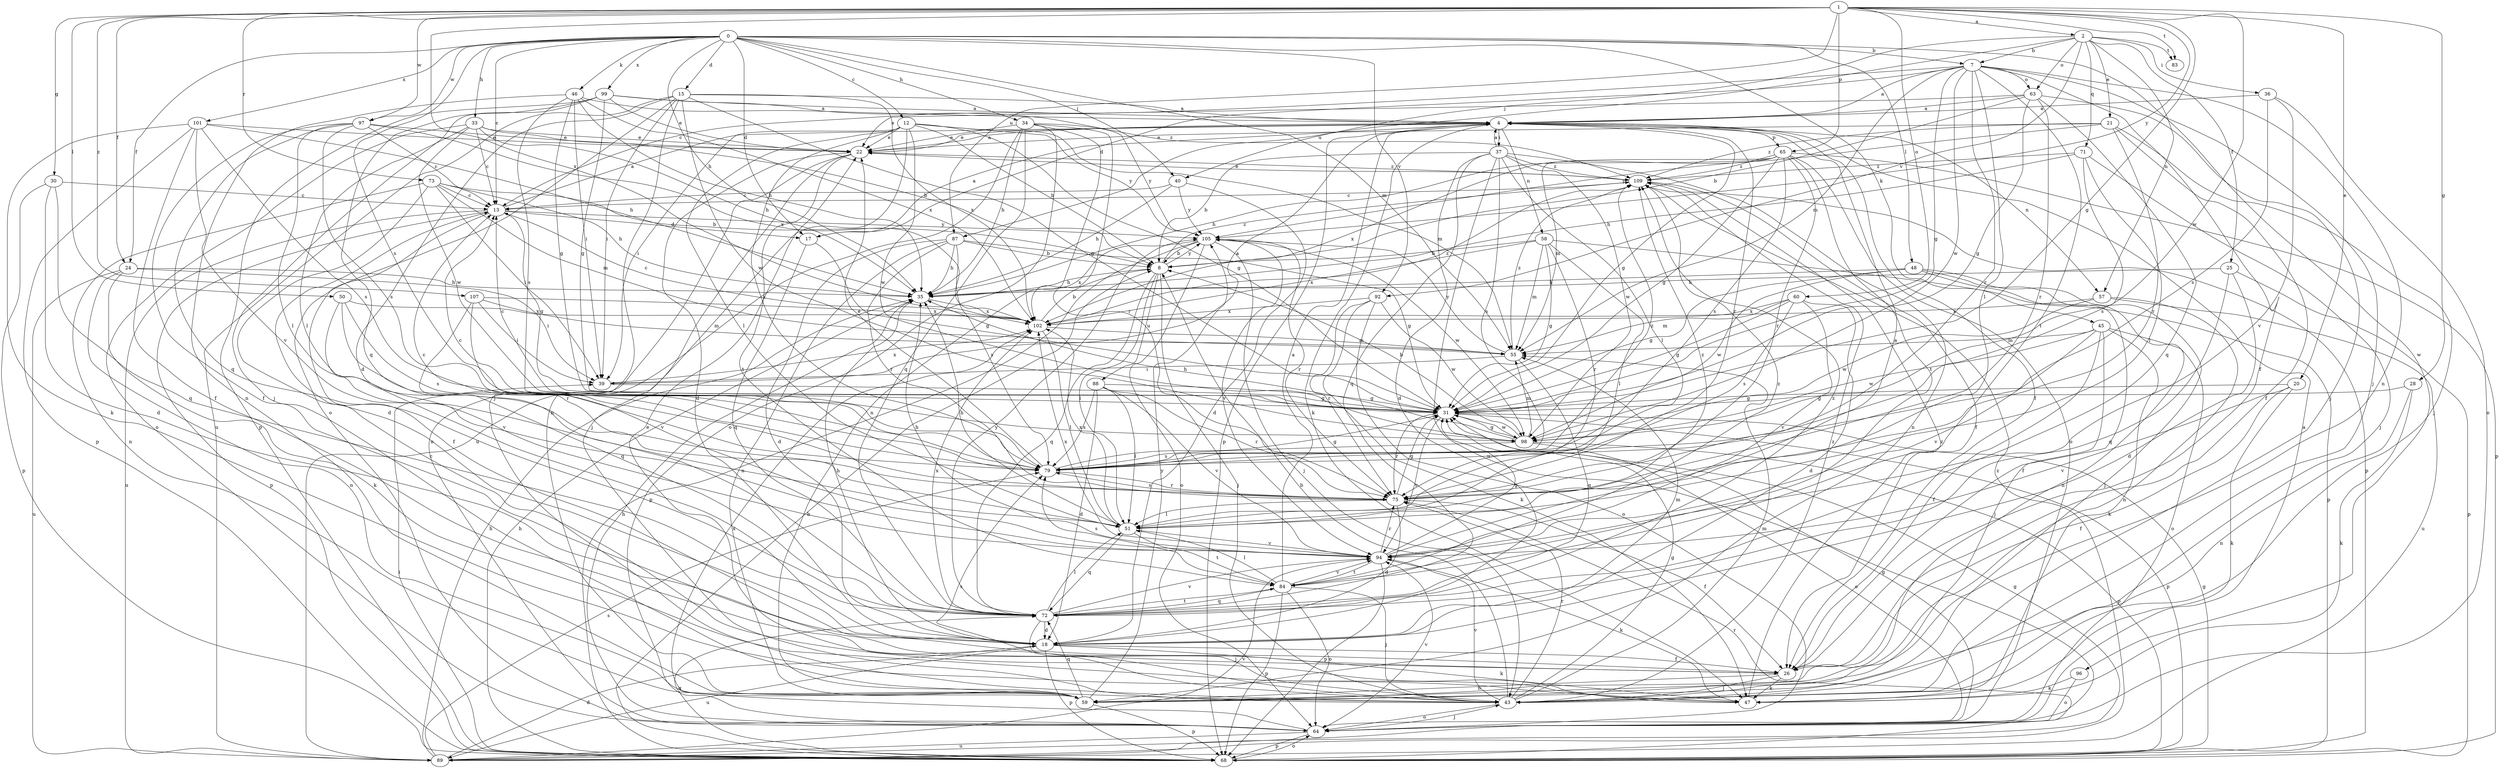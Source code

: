 strict digraph  {
0;
1;
2;
4;
7;
8;
12;
13;
15;
17;
18;
20;
21;
22;
24;
25;
26;
28;
30;
31;
33;
34;
35;
36;
37;
39;
40;
43;
45;
46;
47;
48;
50;
51;
55;
57;
58;
59;
60;
63;
64;
65;
68;
71;
72;
73;
75;
79;
83;
84;
87;
88;
89;
92;
94;
96;
97;
98;
99;
101;
102;
105;
107;
109;
0 -> 7  [label=b];
0 -> 12  [label=c];
0 -> 13  [label=c];
0 -> 15  [label=d];
0 -> 17  [label=d];
0 -> 24  [label=f];
0 -> 33  [label=h];
0 -> 34  [label=h];
0 -> 35  [label=h];
0 -> 40  [label=j];
0 -> 45  [label=k];
0 -> 46  [label=k];
0 -> 48  [label=l];
0 -> 55  [label=m];
0 -> 79  [label=s];
0 -> 92  [label=v];
0 -> 96  [label=w];
0 -> 97  [label=w];
0 -> 99  [label=x];
0 -> 101  [label=x];
1 -> 2  [label=a];
1 -> 20  [label=e];
1 -> 24  [label=f];
1 -> 28  [label=g];
1 -> 30  [label=g];
1 -> 31  [label=g];
1 -> 50  [label=l];
1 -> 60  [label=o];
1 -> 65  [label=p];
1 -> 73  [label=r];
1 -> 83  [label=t];
1 -> 87  [label=u];
1 -> 97  [label=w];
1 -> 98  [label=w];
1 -> 102  [label=x];
1 -> 105  [label=y];
1 -> 107  [label=z];
2 -> 7  [label=b];
2 -> 21  [label=e];
2 -> 25  [label=f];
2 -> 36  [label=i];
2 -> 40  [label=j];
2 -> 57  [label=n];
2 -> 63  [label=o];
2 -> 71  [label=q];
2 -> 83  [label=t];
2 -> 87  [label=u];
2 -> 92  [label=v];
4 -> 22  [label=e];
4 -> 26  [label=f];
4 -> 31  [label=g];
4 -> 37  [label=i];
4 -> 47  [label=k];
4 -> 57  [label=n];
4 -> 58  [label=n];
4 -> 65  [label=p];
4 -> 68  [label=p];
4 -> 75  [label=r];
7 -> 4  [label=a];
7 -> 13  [label=c];
7 -> 17  [label=d];
7 -> 26  [label=f];
7 -> 31  [label=g];
7 -> 43  [label=j];
7 -> 51  [label=l];
7 -> 55  [label=m];
7 -> 59  [label=n];
7 -> 63  [label=o];
7 -> 75  [label=r];
7 -> 84  [label=t];
7 -> 98  [label=w];
8 -> 35  [label=h];
8 -> 43  [label=j];
8 -> 51  [label=l];
8 -> 72  [label=q];
8 -> 88  [label=u];
8 -> 105  [label=y];
8 -> 109  [label=z];
12 -> 8  [label=b];
12 -> 22  [label=e];
12 -> 31  [label=g];
12 -> 39  [label=i];
12 -> 51  [label=l];
12 -> 55  [label=m];
12 -> 59  [label=n];
12 -> 79  [label=s];
12 -> 98  [label=w];
12 -> 105  [label=y];
13 -> 4  [label=a];
13 -> 17  [label=d];
13 -> 26  [label=f];
13 -> 31  [label=g];
13 -> 68  [label=p];
13 -> 89  [label=u];
13 -> 105  [label=y];
15 -> 4  [label=a];
15 -> 18  [label=d];
15 -> 31  [label=g];
15 -> 39  [label=i];
15 -> 43  [label=j];
15 -> 64  [label=o];
15 -> 89  [label=u];
15 -> 98  [label=w];
15 -> 102  [label=x];
17 -> 4  [label=a];
17 -> 31  [label=g];
17 -> 72  [label=q];
18 -> 26  [label=f];
18 -> 35  [label=h];
18 -> 47  [label=k];
18 -> 55  [label=m];
18 -> 68  [label=p];
18 -> 89  [label=u];
20 -> 26  [label=f];
20 -> 31  [label=g];
20 -> 47  [label=k];
20 -> 94  [label=v];
21 -> 22  [label=e];
21 -> 26  [label=f];
21 -> 43  [label=j];
21 -> 75  [label=r];
21 -> 105  [label=y];
21 -> 109  [label=z];
22 -> 4  [label=a];
22 -> 18  [label=d];
22 -> 43  [label=j];
22 -> 64  [label=o];
22 -> 84  [label=t];
22 -> 109  [label=z];
24 -> 35  [label=h];
24 -> 39  [label=i];
24 -> 47  [label=k];
24 -> 59  [label=n];
24 -> 89  [label=u];
25 -> 18  [label=d];
25 -> 35  [label=h];
25 -> 68  [label=p];
25 -> 72  [label=q];
26 -> 43  [label=j];
26 -> 47  [label=k];
26 -> 59  [label=n];
28 -> 31  [label=g];
28 -> 47  [label=k];
28 -> 59  [label=n];
30 -> 13  [label=c];
30 -> 18  [label=d];
30 -> 68  [label=p];
30 -> 72  [label=q];
31 -> 13  [label=c];
31 -> 68  [label=p];
31 -> 75  [label=r];
31 -> 94  [label=v];
31 -> 98  [label=w];
33 -> 8  [label=b];
33 -> 13  [label=c];
33 -> 22  [label=e];
33 -> 35  [label=h];
33 -> 51  [label=l];
33 -> 64  [label=o];
33 -> 98  [label=w];
34 -> 22  [label=e];
34 -> 35  [label=h];
34 -> 59  [label=n];
34 -> 64  [label=o];
34 -> 72  [label=q];
34 -> 75  [label=r];
34 -> 89  [label=u];
34 -> 105  [label=y];
35 -> 102  [label=x];
36 -> 4  [label=a];
36 -> 64  [label=o];
36 -> 79  [label=s];
36 -> 94  [label=v];
37 -> 4  [label=a];
37 -> 8  [label=b];
37 -> 18  [label=d];
37 -> 51  [label=l];
37 -> 59  [label=n];
37 -> 72  [label=q];
37 -> 79  [label=s];
37 -> 89  [label=u];
37 -> 98  [label=w];
37 -> 109  [label=z];
39 -> 4  [label=a];
39 -> 31  [label=g];
39 -> 102  [label=x];
40 -> 13  [label=c];
40 -> 18  [label=d];
40 -> 35  [label=h];
40 -> 105  [label=y];
43 -> 8  [label=b];
43 -> 22  [label=e];
43 -> 31  [label=g];
43 -> 55  [label=m];
43 -> 64  [label=o];
43 -> 75  [label=r];
43 -> 79  [label=s];
43 -> 94  [label=v];
43 -> 109  [label=z];
45 -> 26  [label=f];
45 -> 43  [label=j];
45 -> 47  [label=k];
45 -> 55  [label=m];
45 -> 64  [label=o];
45 -> 94  [label=v];
45 -> 98  [label=w];
46 -> 4  [label=a];
46 -> 31  [label=g];
46 -> 35  [label=h];
46 -> 39  [label=i];
46 -> 59  [label=n];
46 -> 79  [label=s];
46 -> 102  [label=x];
47 -> 13  [label=c];
47 -> 109  [label=z];
48 -> 26  [label=f];
48 -> 31  [label=g];
48 -> 35  [label=h];
48 -> 43  [label=j];
48 -> 59  [label=n];
48 -> 98  [label=w];
50 -> 75  [label=r];
50 -> 79  [label=s];
50 -> 94  [label=v];
50 -> 102  [label=x];
51 -> 35  [label=h];
51 -> 72  [label=q];
51 -> 84  [label=t];
51 -> 94  [label=v];
51 -> 102  [label=x];
51 -> 109  [label=z];
55 -> 39  [label=i];
55 -> 72  [label=q];
55 -> 105  [label=y];
55 -> 109  [label=z];
57 -> 59  [label=n];
57 -> 89  [label=u];
57 -> 98  [label=w];
57 -> 102  [label=x];
58 -> 8  [label=b];
58 -> 31  [label=g];
58 -> 51  [label=l];
58 -> 55  [label=m];
58 -> 68  [label=p];
58 -> 75  [label=r];
58 -> 102  [label=x];
59 -> 68  [label=p];
59 -> 72  [label=q];
59 -> 105  [label=y];
60 -> 18  [label=d];
60 -> 31  [label=g];
60 -> 55  [label=m];
60 -> 79  [label=s];
60 -> 94  [label=v];
60 -> 102  [label=x];
63 -> 4  [label=a];
63 -> 8  [label=b];
63 -> 22  [label=e];
63 -> 31  [label=g];
63 -> 43  [label=j];
63 -> 72  [label=q];
63 -> 75  [label=r];
64 -> 4  [label=a];
64 -> 31  [label=g];
64 -> 35  [label=h];
64 -> 43  [label=j];
64 -> 68  [label=p];
64 -> 89  [label=u];
64 -> 94  [label=v];
64 -> 102  [label=x];
65 -> 31  [label=g];
65 -> 35  [label=h];
65 -> 55  [label=m];
65 -> 64  [label=o];
65 -> 68  [label=p];
65 -> 75  [label=r];
65 -> 79  [label=s];
65 -> 84  [label=t];
65 -> 102  [label=x];
65 -> 109  [label=z];
68 -> 8  [label=b];
68 -> 31  [label=g];
68 -> 35  [label=h];
68 -> 39  [label=i];
68 -> 64  [label=o];
68 -> 72  [label=q];
68 -> 75  [label=r];
71 -> 35  [label=h];
71 -> 43  [label=j];
71 -> 51  [label=l];
71 -> 79  [label=s];
71 -> 109  [label=z];
72 -> 18  [label=d];
72 -> 43  [label=j];
72 -> 51  [label=l];
72 -> 84  [label=t];
72 -> 94  [label=v];
72 -> 102  [label=x];
72 -> 105  [label=y];
72 -> 109  [label=z];
73 -> 8  [label=b];
73 -> 13  [label=c];
73 -> 18  [label=d];
73 -> 35  [label=h];
73 -> 39  [label=i];
73 -> 55  [label=m];
73 -> 59  [label=n];
75 -> 13  [label=c];
75 -> 18  [label=d];
75 -> 26  [label=f];
75 -> 31  [label=g];
75 -> 51  [label=l];
75 -> 79  [label=s];
79 -> 13  [label=c];
79 -> 22  [label=e];
79 -> 31  [label=g];
79 -> 75  [label=r];
79 -> 109  [label=z];
84 -> 4  [label=a];
84 -> 43  [label=j];
84 -> 51  [label=l];
84 -> 64  [label=o];
84 -> 68  [label=p];
84 -> 72  [label=q];
84 -> 79  [label=s];
84 -> 94  [label=v];
84 -> 109  [label=z];
87 -> 8  [label=b];
87 -> 18  [label=d];
87 -> 31  [label=g];
87 -> 35  [label=h];
87 -> 59  [label=n];
87 -> 75  [label=r];
87 -> 79  [label=s];
88 -> 18  [label=d];
88 -> 31  [label=g];
88 -> 51  [label=l];
88 -> 75  [label=r];
88 -> 79  [label=s];
88 -> 94  [label=v];
89 -> 18  [label=d];
89 -> 31  [label=g];
89 -> 35  [label=h];
89 -> 79  [label=s];
89 -> 94  [label=v];
89 -> 109  [label=z];
92 -> 47  [label=k];
92 -> 64  [label=o];
92 -> 75  [label=r];
92 -> 98  [label=w];
92 -> 102  [label=x];
94 -> 4  [label=a];
94 -> 31  [label=g];
94 -> 35  [label=h];
94 -> 47  [label=k];
94 -> 68  [label=p];
94 -> 75  [label=r];
94 -> 84  [label=t];
94 -> 102  [label=x];
96 -> 47  [label=k];
96 -> 64  [label=o];
97 -> 13  [label=c];
97 -> 22  [label=e];
97 -> 26  [label=f];
97 -> 51  [label=l];
97 -> 72  [label=q];
97 -> 79  [label=s];
97 -> 102  [label=x];
98 -> 8  [label=b];
98 -> 31  [label=g];
98 -> 35  [label=h];
98 -> 55  [label=m];
98 -> 64  [label=o];
98 -> 68  [label=p];
98 -> 79  [label=s];
99 -> 4  [label=a];
99 -> 22  [label=e];
99 -> 31  [label=g];
99 -> 43  [label=j];
99 -> 68  [label=p];
99 -> 72  [label=q];
99 -> 109  [label=z];
101 -> 22  [label=e];
101 -> 26  [label=f];
101 -> 35  [label=h];
101 -> 47  [label=k];
101 -> 68  [label=p];
101 -> 79  [label=s];
101 -> 94  [label=v];
102 -> 8  [label=b];
102 -> 13  [label=c];
102 -> 51  [label=l];
102 -> 55  [label=m];
102 -> 109  [label=z];
105 -> 8  [label=b];
105 -> 43  [label=j];
105 -> 64  [label=o];
105 -> 68  [label=p];
105 -> 75  [label=r];
105 -> 94  [label=v];
105 -> 98  [label=w];
105 -> 102  [label=x];
107 -> 39  [label=i];
107 -> 55  [label=m];
107 -> 72  [label=q];
107 -> 94  [label=v];
107 -> 102  [label=x];
109 -> 13  [label=c];
109 -> 22  [label=e];
109 -> 26  [label=f];
109 -> 68  [label=p];
}
